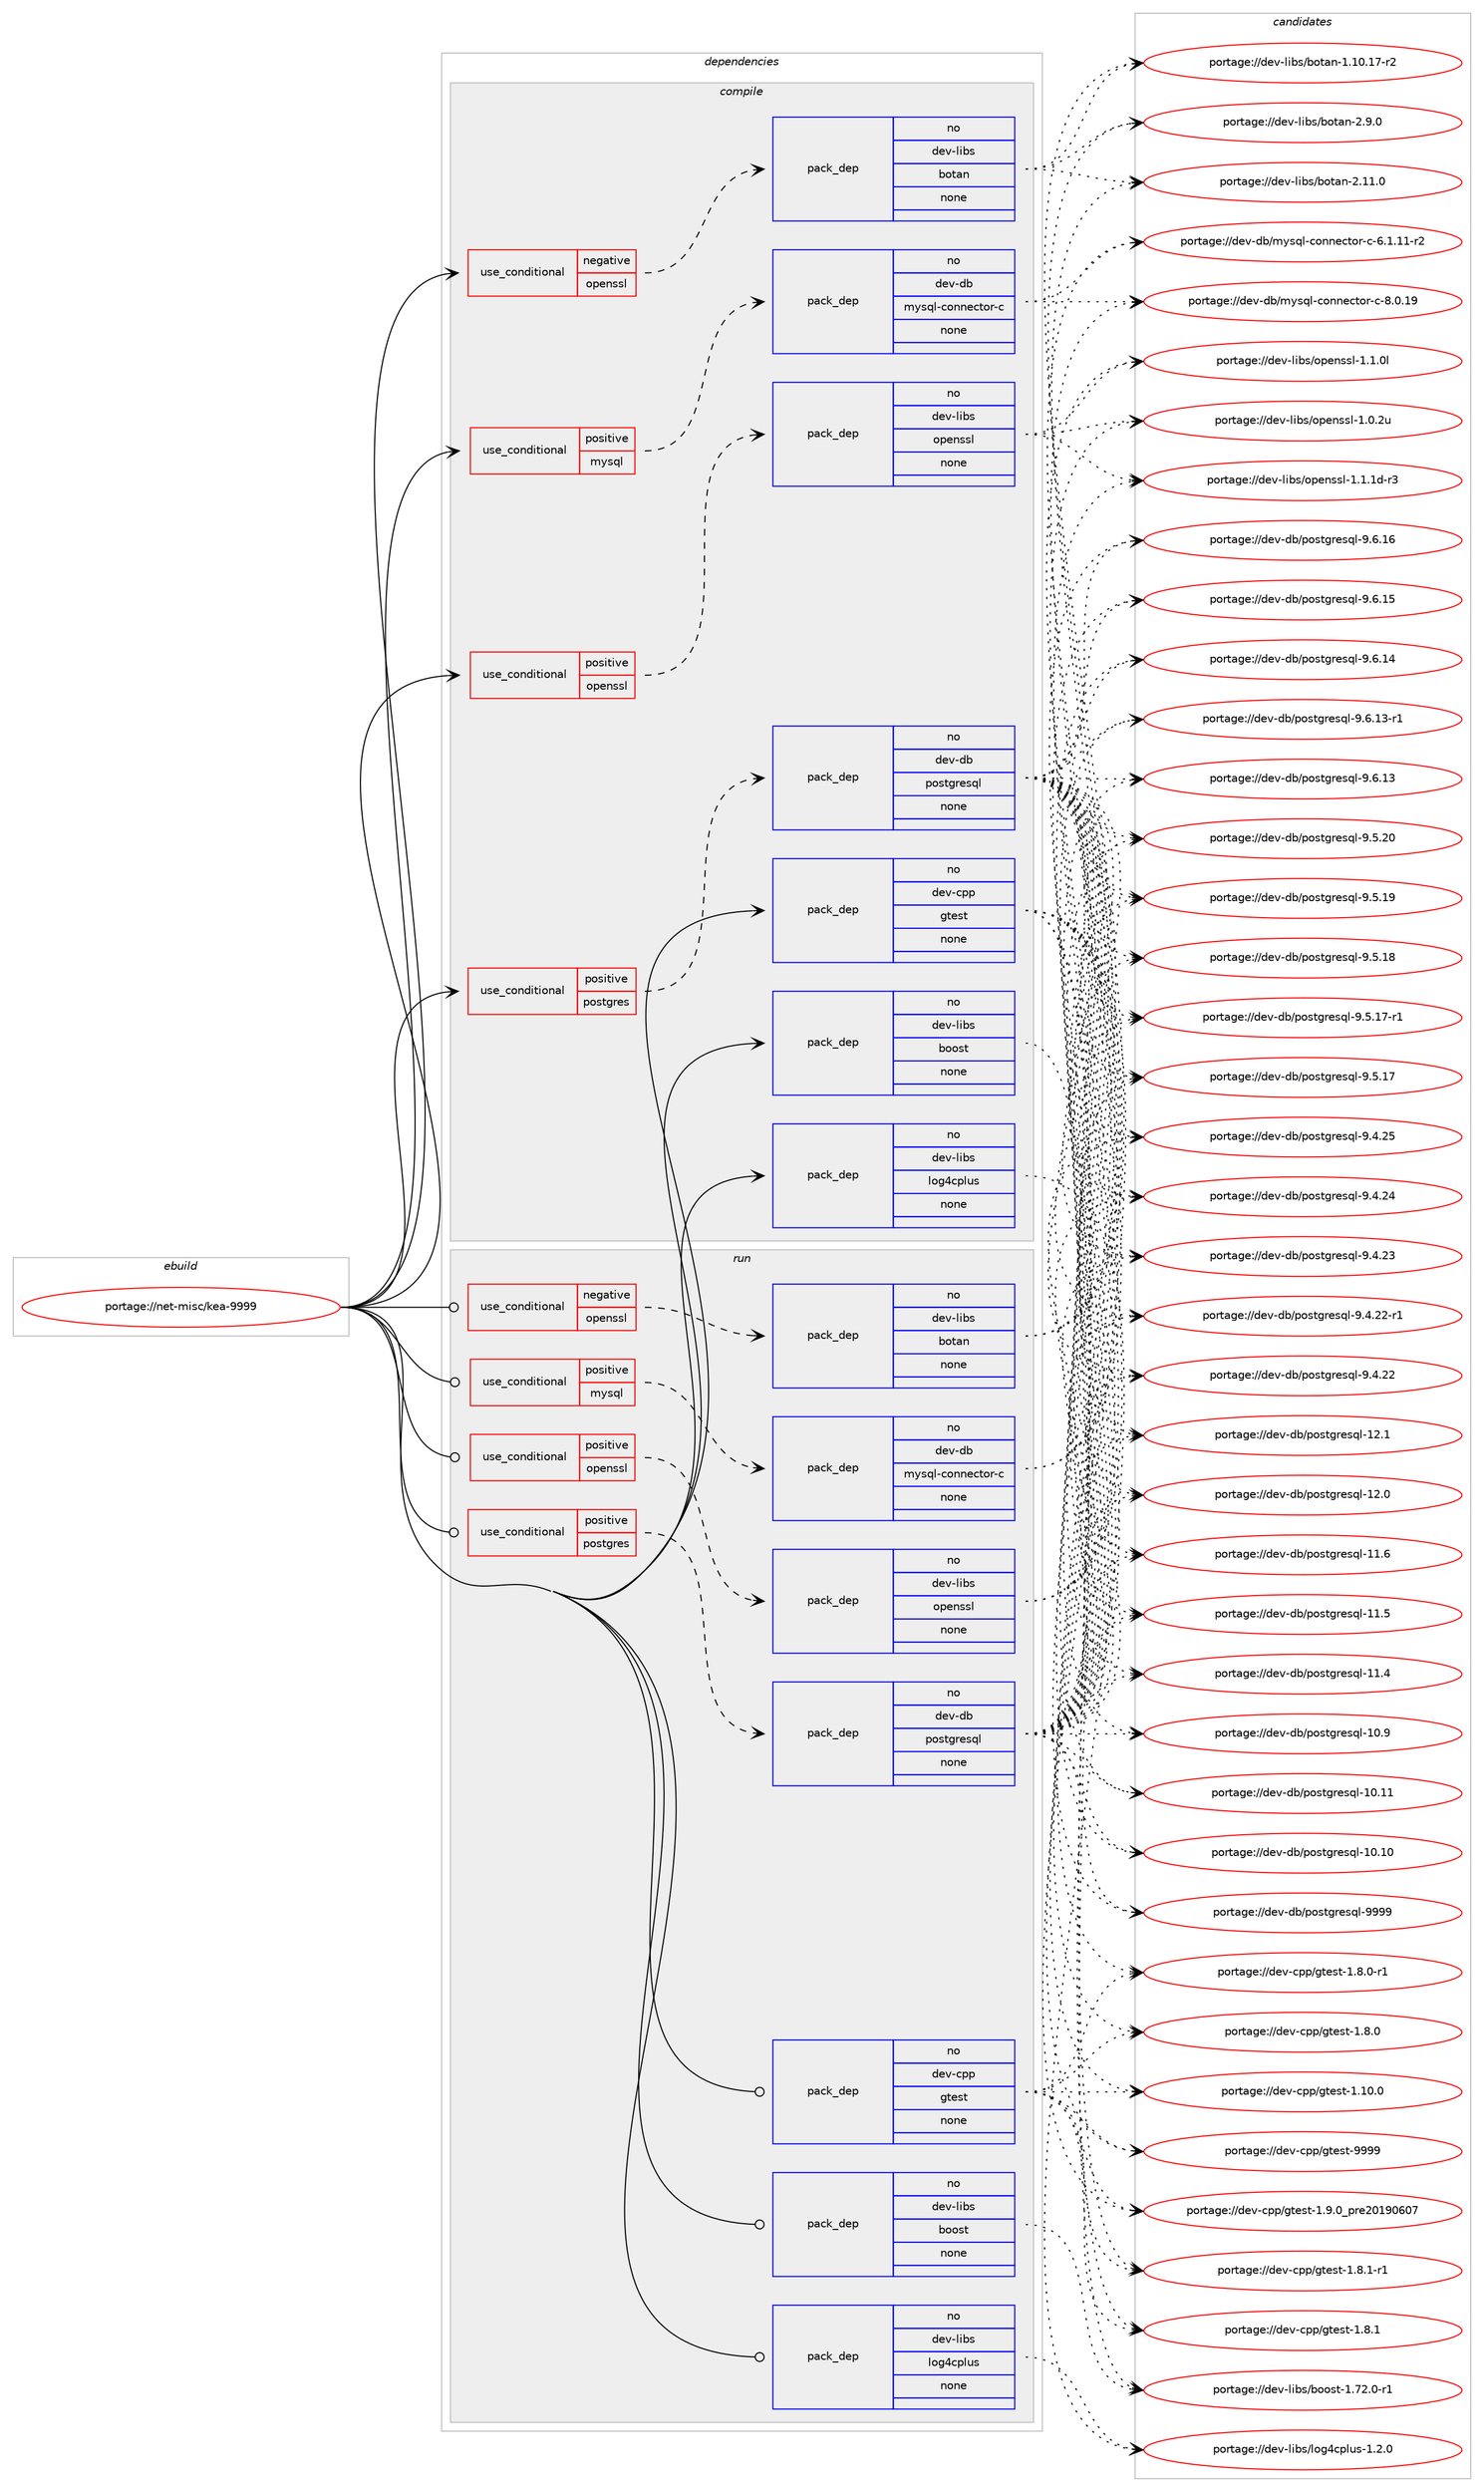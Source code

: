 digraph prolog {

# *************
# Graph options
# *************

newrank=true;
concentrate=true;
compound=true;
graph [rankdir=LR,fontname=Helvetica,fontsize=10,ranksep=1.5];#, ranksep=2.5, nodesep=0.2];
edge  [arrowhead=vee];
node  [fontname=Helvetica,fontsize=10];

# **********
# The ebuild
# **********

subgraph cluster_leftcol {
color=gray;
rank=same;
label=<<i>ebuild</i>>;
id [label="portage://net-misc/kea-9999", color=red, width=4, href="../net-misc/kea-9999.svg"];
}

# ****************
# The dependencies
# ****************

subgraph cluster_midcol {
color=gray;
label=<<i>dependencies</i>>;
subgraph cluster_compile {
fillcolor="#eeeeee";
style=filled;
label=<<i>compile</i>>;
subgraph cond25491 {
dependency123687 [label=<<TABLE BORDER="0" CELLBORDER="1" CELLSPACING="0" CELLPADDING="4"><TR><TD ROWSPAN="3" CELLPADDING="10">use_conditional</TD></TR><TR><TD>negative</TD></TR><TR><TD>openssl</TD></TR></TABLE>>, shape=none, color=red];
subgraph pack96075 {
dependency123688 [label=<<TABLE BORDER="0" CELLBORDER="1" CELLSPACING="0" CELLPADDING="4" WIDTH="220"><TR><TD ROWSPAN="6" CELLPADDING="30">pack_dep</TD></TR><TR><TD WIDTH="110">no</TD></TR><TR><TD>dev-libs</TD></TR><TR><TD>botan</TD></TR><TR><TD>none</TD></TR><TR><TD></TD></TR></TABLE>>, shape=none, color=blue];
}
dependency123687:e -> dependency123688:w [weight=20,style="dashed",arrowhead="vee"];
}
id:e -> dependency123687:w [weight=20,style="solid",arrowhead="vee"];
subgraph cond25492 {
dependency123689 [label=<<TABLE BORDER="0" CELLBORDER="1" CELLSPACING="0" CELLPADDING="4"><TR><TD ROWSPAN="3" CELLPADDING="10">use_conditional</TD></TR><TR><TD>positive</TD></TR><TR><TD>mysql</TD></TR></TABLE>>, shape=none, color=red];
subgraph pack96076 {
dependency123690 [label=<<TABLE BORDER="0" CELLBORDER="1" CELLSPACING="0" CELLPADDING="4" WIDTH="220"><TR><TD ROWSPAN="6" CELLPADDING="30">pack_dep</TD></TR><TR><TD WIDTH="110">no</TD></TR><TR><TD>dev-db</TD></TR><TR><TD>mysql-connector-c</TD></TR><TR><TD>none</TD></TR><TR><TD></TD></TR></TABLE>>, shape=none, color=blue];
}
dependency123689:e -> dependency123690:w [weight=20,style="dashed",arrowhead="vee"];
}
id:e -> dependency123689:w [weight=20,style="solid",arrowhead="vee"];
subgraph cond25493 {
dependency123691 [label=<<TABLE BORDER="0" CELLBORDER="1" CELLSPACING="0" CELLPADDING="4"><TR><TD ROWSPAN="3" CELLPADDING="10">use_conditional</TD></TR><TR><TD>positive</TD></TR><TR><TD>openssl</TD></TR></TABLE>>, shape=none, color=red];
subgraph pack96077 {
dependency123692 [label=<<TABLE BORDER="0" CELLBORDER="1" CELLSPACING="0" CELLPADDING="4" WIDTH="220"><TR><TD ROWSPAN="6" CELLPADDING="30">pack_dep</TD></TR><TR><TD WIDTH="110">no</TD></TR><TR><TD>dev-libs</TD></TR><TR><TD>openssl</TD></TR><TR><TD>none</TD></TR><TR><TD></TD></TR></TABLE>>, shape=none, color=blue];
}
dependency123691:e -> dependency123692:w [weight=20,style="dashed",arrowhead="vee"];
}
id:e -> dependency123691:w [weight=20,style="solid",arrowhead="vee"];
subgraph cond25494 {
dependency123693 [label=<<TABLE BORDER="0" CELLBORDER="1" CELLSPACING="0" CELLPADDING="4"><TR><TD ROWSPAN="3" CELLPADDING="10">use_conditional</TD></TR><TR><TD>positive</TD></TR><TR><TD>postgres</TD></TR></TABLE>>, shape=none, color=red];
subgraph pack96078 {
dependency123694 [label=<<TABLE BORDER="0" CELLBORDER="1" CELLSPACING="0" CELLPADDING="4" WIDTH="220"><TR><TD ROWSPAN="6" CELLPADDING="30">pack_dep</TD></TR><TR><TD WIDTH="110">no</TD></TR><TR><TD>dev-db</TD></TR><TR><TD>postgresql</TD></TR><TR><TD>none</TD></TR><TR><TD></TD></TR></TABLE>>, shape=none, color=blue];
}
dependency123693:e -> dependency123694:w [weight=20,style="dashed",arrowhead="vee"];
}
id:e -> dependency123693:w [weight=20,style="solid",arrowhead="vee"];
subgraph pack96079 {
dependency123695 [label=<<TABLE BORDER="0" CELLBORDER="1" CELLSPACING="0" CELLPADDING="4" WIDTH="220"><TR><TD ROWSPAN="6" CELLPADDING="30">pack_dep</TD></TR><TR><TD WIDTH="110">no</TD></TR><TR><TD>dev-cpp</TD></TR><TR><TD>gtest</TD></TR><TR><TD>none</TD></TR><TR><TD></TD></TR></TABLE>>, shape=none, color=blue];
}
id:e -> dependency123695:w [weight=20,style="solid",arrowhead="vee"];
subgraph pack96080 {
dependency123696 [label=<<TABLE BORDER="0" CELLBORDER="1" CELLSPACING="0" CELLPADDING="4" WIDTH="220"><TR><TD ROWSPAN="6" CELLPADDING="30">pack_dep</TD></TR><TR><TD WIDTH="110">no</TD></TR><TR><TD>dev-libs</TD></TR><TR><TD>boost</TD></TR><TR><TD>none</TD></TR><TR><TD></TD></TR></TABLE>>, shape=none, color=blue];
}
id:e -> dependency123696:w [weight=20,style="solid",arrowhead="vee"];
subgraph pack96081 {
dependency123697 [label=<<TABLE BORDER="0" CELLBORDER="1" CELLSPACING="0" CELLPADDING="4" WIDTH="220"><TR><TD ROWSPAN="6" CELLPADDING="30">pack_dep</TD></TR><TR><TD WIDTH="110">no</TD></TR><TR><TD>dev-libs</TD></TR><TR><TD>log4cplus</TD></TR><TR><TD>none</TD></TR><TR><TD></TD></TR></TABLE>>, shape=none, color=blue];
}
id:e -> dependency123697:w [weight=20,style="solid",arrowhead="vee"];
}
subgraph cluster_compileandrun {
fillcolor="#eeeeee";
style=filled;
label=<<i>compile and run</i>>;
}
subgraph cluster_run {
fillcolor="#eeeeee";
style=filled;
label=<<i>run</i>>;
subgraph cond25495 {
dependency123698 [label=<<TABLE BORDER="0" CELLBORDER="1" CELLSPACING="0" CELLPADDING="4"><TR><TD ROWSPAN="3" CELLPADDING="10">use_conditional</TD></TR><TR><TD>negative</TD></TR><TR><TD>openssl</TD></TR></TABLE>>, shape=none, color=red];
subgraph pack96082 {
dependency123699 [label=<<TABLE BORDER="0" CELLBORDER="1" CELLSPACING="0" CELLPADDING="4" WIDTH="220"><TR><TD ROWSPAN="6" CELLPADDING="30">pack_dep</TD></TR><TR><TD WIDTH="110">no</TD></TR><TR><TD>dev-libs</TD></TR><TR><TD>botan</TD></TR><TR><TD>none</TD></TR><TR><TD></TD></TR></TABLE>>, shape=none, color=blue];
}
dependency123698:e -> dependency123699:w [weight=20,style="dashed",arrowhead="vee"];
}
id:e -> dependency123698:w [weight=20,style="solid",arrowhead="odot"];
subgraph cond25496 {
dependency123700 [label=<<TABLE BORDER="0" CELLBORDER="1" CELLSPACING="0" CELLPADDING="4"><TR><TD ROWSPAN="3" CELLPADDING="10">use_conditional</TD></TR><TR><TD>positive</TD></TR><TR><TD>mysql</TD></TR></TABLE>>, shape=none, color=red];
subgraph pack96083 {
dependency123701 [label=<<TABLE BORDER="0" CELLBORDER="1" CELLSPACING="0" CELLPADDING="4" WIDTH="220"><TR><TD ROWSPAN="6" CELLPADDING="30">pack_dep</TD></TR><TR><TD WIDTH="110">no</TD></TR><TR><TD>dev-db</TD></TR><TR><TD>mysql-connector-c</TD></TR><TR><TD>none</TD></TR><TR><TD></TD></TR></TABLE>>, shape=none, color=blue];
}
dependency123700:e -> dependency123701:w [weight=20,style="dashed",arrowhead="vee"];
}
id:e -> dependency123700:w [weight=20,style="solid",arrowhead="odot"];
subgraph cond25497 {
dependency123702 [label=<<TABLE BORDER="0" CELLBORDER="1" CELLSPACING="0" CELLPADDING="4"><TR><TD ROWSPAN="3" CELLPADDING="10">use_conditional</TD></TR><TR><TD>positive</TD></TR><TR><TD>openssl</TD></TR></TABLE>>, shape=none, color=red];
subgraph pack96084 {
dependency123703 [label=<<TABLE BORDER="0" CELLBORDER="1" CELLSPACING="0" CELLPADDING="4" WIDTH="220"><TR><TD ROWSPAN="6" CELLPADDING="30">pack_dep</TD></TR><TR><TD WIDTH="110">no</TD></TR><TR><TD>dev-libs</TD></TR><TR><TD>openssl</TD></TR><TR><TD>none</TD></TR><TR><TD></TD></TR></TABLE>>, shape=none, color=blue];
}
dependency123702:e -> dependency123703:w [weight=20,style="dashed",arrowhead="vee"];
}
id:e -> dependency123702:w [weight=20,style="solid",arrowhead="odot"];
subgraph cond25498 {
dependency123704 [label=<<TABLE BORDER="0" CELLBORDER="1" CELLSPACING="0" CELLPADDING="4"><TR><TD ROWSPAN="3" CELLPADDING="10">use_conditional</TD></TR><TR><TD>positive</TD></TR><TR><TD>postgres</TD></TR></TABLE>>, shape=none, color=red];
subgraph pack96085 {
dependency123705 [label=<<TABLE BORDER="0" CELLBORDER="1" CELLSPACING="0" CELLPADDING="4" WIDTH="220"><TR><TD ROWSPAN="6" CELLPADDING="30">pack_dep</TD></TR><TR><TD WIDTH="110">no</TD></TR><TR><TD>dev-db</TD></TR><TR><TD>postgresql</TD></TR><TR><TD>none</TD></TR><TR><TD></TD></TR></TABLE>>, shape=none, color=blue];
}
dependency123704:e -> dependency123705:w [weight=20,style="dashed",arrowhead="vee"];
}
id:e -> dependency123704:w [weight=20,style="solid",arrowhead="odot"];
subgraph pack96086 {
dependency123706 [label=<<TABLE BORDER="0" CELLBORDER="1" CELLSPACING="0" CELLPADDING="4" WIDTH="220"><TR><TD ROWSPAN="6" CELLPADDING="30">pack_dep</TD></TR><TR><TD WIDTH="110">no</TD></TR><TR><TD>dev-cpp</TD></TR><TR><TD>gtest</TD></TR><TR><TD>none</TD></TR><TR><TD></TD></TR></TABLE>>, shape=none, color=blue];
}
id:e -> dependency123706:w [weight=20,style="solid",arrowhead="odot"];
subgraph pack96087 {
dependency123707 [label=<<TABLE BORDER="0" CELLBORDER="1" CELLSPACING="0" CELLPADDING="4" WIDTH="220"><TR><TD ROWSPAN="6" CELLPADDING="30">pack_dep</TD></TR><TR><TD WIDTH="110">no</TD></TR><TR><TD>dev-libs</TD></TR><TR><TD>boost</TD></TR><TR><TD>none</TD></TR><TR><TD></TD></TR></TABLE>>, shape=none, color=blue];
}
id:e -> dependency123707:w [weight=20,style="solid",arrowhead="odot"];
subgraph pack96088 {
dependency123708 [label=<<TABLE BORDER="0" CELLBORDER="1" CELLSPACING="0" CELLPADDING="4" WIDTH="220"><TR><TD ROWSPAN="6" CELLPADDING="30">pack_dep</TD></TR><TR><TD WIDTH="110">no</TD></TR><TR><TD>dev-libs</TD></TR><TR><TD>log4cplus</TD></TR><TR><TD>none</TD></TR><TR><TD></TD></TR></TABLE>>, shape=none, color=blue];
}
id:e -> dependency123708:w [weight=20,style="solid",arrowhead="odot"];
}
}

# **************
# The candidates
# **************

subgraph cluster_choices {
rank=same;
color=gray;
label=<<i>candidates</i>>;

subgraph choice96075 {
color=black;
nodesep=1;
choice1001011184510810598115479811111697110455046574648 [label="portage://dev-libs/botan-2.9.0", color=red, width=4,href="../dev-libs/botan-2.9.0.svg"];
choice100101118451081059811547981111169711045504649494648 [label="portage://dev-libs/botan-2.11.0", color=red, width=4,href="../dev-libs/botan-2.11.0.svg"];
choice100101118451081059811547981111169711045494649484649554511450 [label="portage://dev-libs/botan-1.10.17-r2", color=red, width=4,href="../dev-libs/botan-1.10.17-r2.svg"];
dependency123688:e -> choice1001011184510810598115479811111697110455046574648:w [style=dotted,weight="100"];
dependency123688:e -> choice100101118451081059811547981111169711045504649494648:w [style=dotted,weight="100"];
dependency123688:e -> choice100101118451081059811547981111169711045494649484649554511450:w [style=dotted,weight="100"];
}
subgraph choice96076 {
color=black;
nodesep=1;
choice100101118451009847109121115113108459911111011010199116111114459945564648464957 [label="portage://dev-db/mysql-connector-c-8.0.19", color=red, width=4,href="../dev-db/mysql-connector-c-8.0.19.svg"];
choice1001011184510098471091211151131084599111110110101991161111144599455446494649494511450 [label="portage://dev-db/mysql-connector-c-6.1.11-r2", color=red, width=4,href="../dev-db/mysql-connector-c-6.1.11-r2.svg"];
dependency123690:e -> choice100101118451009847109121115113108459911111011010199116111114459945564648464957:w [style=dotted,weight="100"];
dependency123690:e -> choice1001011184510098471091211151131084599111110110101991161111144599455446494649494511450:w [style=dotted,weight="100"];
}
subgraph choice96077 {
color=black;
nodesep=1;
choice1001011184510810598115471111121011101151151084549464946491004511451 [label="portage://dev-libs/openssl-1.1.1d-r3", color=red, width=4,href="../dev-libs/openssl-1.1.1d-r3.svg"];
choice100101118451081059811547111112101110115115108454946494648108 [label="portage://dev-libs/openssl-1.1.0l", color=red, width=4,href="../dev-libs/openssl-1.1.0l.svg"];
choice100101118451081059811547111112101110115115108454946484650117 [label="portage://dev-libs/openssl-1.0.2u", color=red, width=4,href="../dev-libs/openssl-1.0.2u.svg"];
dependency123692:e -> choice1001011184510810598115471111121011101151151084549464946491004511451:w [style=dotted,weight="100"];
dependency123692:e -> choice100101118451081059811547111112101110115115108454946494648108:w [style=dotted,weight="100"];
dependency123692:e -> choice100101118451081059811547111112101110115115108454946484650117:w [style=dotted,weight="100"];
}
subgraph choice96078 {
color=black;
nodesep=1;
choice1001011184510098471121111151161031141011151131084557575757 [label="portage://dev-db/postgresql-9999", color=red, width=4,href="../dev-db/postgresql-9999.svg"];
choice10010111845100984711211111511610311410111511310845574654464954 [label="portage://dev-db/postgresql-9.6.16", color=red, width=4,href="../dev-db/postgresql-9.6.16.svg"];
choice10010111845100984711211111511610311410111511310845574654464953 [label="portage://dev-db/postgresql-9.6.15", color=red, width=4,href="../dev-db/postgresql-9.6.15.svg"];
choice10010111845100984711211111511610311410111511310845574654464952 [label="portage://dev-db/postgresql-9.6.14", color=red, width=4,href="../dev-db/postgresql-9.6.14.svg"];
choice100101118451009847112111115116103114101115113108455746544649514511449 [label="portage://dev-db/postgresql-9.6.13-r1", color=red, width=4,href="../dev-db/postgresql-9.6.13-r1.svg"];
choice10010111845100984711211111511610311410111511310845574654464951 [label="portage://dev-db/postgresql-9.6.13", color=red, width=4,href="../dev-db/postgresql-9.6.13.svg"];
choice10010111845100984711211111511610311410111511310845574653465048 [label="portage://dev-db/postgresql-9.5.20", color=red, width=4,href="../dev-db/postgresql-9.5.20.svg"];
choice10010111845100984711211111511610311410111511310845574653464957 [label="portage://dev-db/postgresql-9.5.19", color=red, width=4,href="../dev-db/postgresql-9.5.19.svg"];
choice10010111845100984711211111511610311410111511310845574653464956 [label="portage://dev-db/postgresql-9.5.18", color=red, width=4,href="../dev-db/postgresql-9.5.18.svg"];
choice100101118451009847112111115116103114101115113108455746534649554511449 [label="portage://dev-db/postgresql-9.5.17-r1", color=red, width=4,href="../dev-db/postgresql-9.5.17-r1.svg"];
choice10010111845100984711211111511610311410111511310845574653464955 [label="portage://dev-db/postgresql-9.5.17", color=red, width=4,href="../dev-db/postgresql-9.5.17.svg"];
choice10010111845100984711211111511610311410111511310845574652465053 [label="portage://dev-db/postgresql-9.4.25", color=red, width=4,href="../dev-db/postgresql-9.4.25.svg"];
choice10010111845100984711211111511610311410111511310845574652465052 [label="portage://dev-db/postgresql-9.4.24", color=red, width=4,href="../dev-db/postgresql-9.4.24.svg"];
choice10010111845100984711211111511610311410111511310845574652465051 [label="portage://dev-db/postgresql-9.4.23", color=red, width=4,href="../dev-db/postgresql-9.4.23.svg"];
choice100101118451009847112111115116103114101115113108455746524650504511449 [label="portage://dev-db/postgresql-9.4.22-r1", color=red, width=4,href="../dev-db/postgresql-9.4.22-r1.svg"];
choice10010111845100984711211111511610311410111511310845574652465050 [label="portage://dev-db/postgresql-9.4.22", color=red, width=4,href="../dev-db/postgresql-9.4.22.svg"];
choice1001011184510098471121111151161031141011151131084549504649 [label="portage://dev-db/postgresql-12.1", color=red, width=4,href="../dev-db/postgresql-12.1.svg"];
choice1001011184510098471121111151161031141011151131084549504648 [label="portage://dev-db/postgresql-12.0", color=red, width=4,href="../dev-db/postgresql-12.0.svg"];
choice1001011184510098471121111151161031141011151131084549494654 [label="portage://dev-db/postgresql-11.6", color=red, width=4,href="../dev-db/postgresql-11.6.svg"];
choice1001011184510098471121111151161031141011151131084549494653 [label="portage://dev-db/postgresql-11.5", color=red, width=4,href="../dev-db/postgresql-11.5.svg"];
choice1001011184510098471121111151161031141011151131084549494652 [label="portage://dev-db/postgresql-11.4", color=red, width=4,href="../dev-db/postgresql-11.4.svg"];
choice1001011184510098471121111151161031141011151131084549484657 [label="portage://dev-db/postgresql-10.9", color=red, width=4,href="../dev-db/postgresql-10.9.svg"];
choice100101118451009847112111115116103114101115113108454948464949 [label="portage://dev-db/postgresql-10.11", color=red, width=4,href="../dev-db/postgresql-10.11.svg"];
choice100101118451009847112111115116103114101115113108454948464948 [label="portage://dev-db/postgresql-10.10", color=red, width=4,href="../dev-db/postgresql-10.10.svg"];
dependency123694:e -> choice1001011184510098471121111151161031141011151131084557575757:w [style=dotted,weight="100"];
dependency123694:e -> choice10010111845100984711211111511610311410111511310845574654464954:w [style=dotted,weight="100"];
dependency123694:e -> choice10010111845100984711211111511610311410111511310845574654464953:w [style=dotted,weight="100"];
dependency123694:e -> choice10010111845100984711211111511610311410111511310845574654464952:w [style=dotted,weight="100"];
dependency123694:e -> choice100101118451009847112111115116103114101115113108455746544649514511449:w [style=dotted,weight="100"];
dependency123694:e -> choice10010111845100984711211111511610311410111511310845574654464951:w [style=dotted,weight="100"];
dependency123694:e -> choice10010111845100984711211111511610311410111511310845574653465048:w [style=dotted,weight="100"];
dependency123694:e -> choice10010111845100984711211111511610311410111511310845574653464957:w [style=dotted,weight="100"];
dependency123694:e -> choice10010111845100984711211111511610311410111511310845574653464956:w [style=dotted,weight="100"];
dependency123694:e -> choice100101118451009847112111115116103114101115113108455746534649554511449:w [style=dotted,weight="100"];
dependency123694:e -> choice10010111845100984711211111511610311410111511310845574653464955:w [style=dotted,weight="100"];
dependency123694:e -> choice10010111845100984711211111511610311410111511310845574652465053:w [style=dotted,weight="100"];
dependency123694:e -> choice10010111845100984711211111511610311410111511310845574652465052:w [style=dotted,weight="100"];
dependency123694:e -> choice10010111845100984711211111511610311410111511310845574652465051:w [style=dotted,weight="100"];
dependency123694:e -> choice100101118451009847112111115116103114101115113108455746524650504511449:w [style=dotted,weight="100"];
dependency123694:e -> choice10010111845100984711211111511610311410111511310845574652465050:w [style=dotted,weight="100"];
dependency123694:e -> choice1001011184510098471121111151161031141011151131084549504649:w [style=dotted,weight="100"];
dependency123694:e -> choice1001011184510098471121111151161031141011151131084549504648:w [style=dotted,weight="100"];
dependency123694:e -> choice1001011184510098471121111151161031141011151131084549494654:w [style=dotted,weight="100"];
dependency123694:e -> choice1001011184510098471121111151161031141011151131084549494653:w [style=dotted,weight="100"];
dependency123694:e -> choice1001011184510098471121111151161031141011151131084549494652:w [style=dotted,weight="100"];
dependency123694:e -> choice1001011184510098471121111151161031141011151131084549484657:w [style=dotted,weight="100"];
dependency123694:e -> choice100101118451009847112111115116103114101115113108454948464949:w [style=dotted,weight="100"];
dependency123694:e -> choice100101118451009847112111115116103114101115113108454948464948:w [style=dotted,weight="100"];
}
subgraph choice96079 {
color=black;
nodesep=1;
choice1001011184599112112471031161011151164557575757 [label="portage://dev-cpp/gtest-9999", color=red, width=4,href="../dev-cpp/gtest-9999.svg"];
choice100101118459911211247103116101115116454946574648951121141015048495748544855 [label="portage://dev-cpp/gtest-1.9.0_pre20190607", color=red, width=4,href="../dev-cpp/gtest-1.9.0_pre20190607.svg"];
choice1001011184599112112471031161011151164549465646494511449 [label="portage://dev-cpp/gtest-1.8.1-r1", color=red, width=4,href="../dev-cpp/gtest-1.8.1-r1.svg"];
choice100101118459911211247103116101115116454946564649 [label="portage://dev-cpp/gtest-1.8.1", color=red, width=4,href="../dev-cpp/gtest-1.8.1.svg"];
choice1001011184599112112471031161011151164549465646484511449 [label="portage://dev-cpp/gtest-1.8.0-r1", color=red, width=4,href="../dev-cpp/gtest-1.8.0-r1.svg"];
choice100101118459911211247103116101115116454946564648 [label="portage://dev-cpp/gtest-1.8.0", color=red, width=4,href="../dev-cpp/gtest-1.8.0.svg"];
choice10010111845991121124710311610111511645494649484648 [label="portage://dev-cpp/gtest-1.10.0", color=red, width=4,href="../dev-cpp/gtest-1.10.0.svg"];
dependency123695:e -> choice1001011184599112112471031161011151164557575757:w [style=dotted,weight="100"];
dependency123695:e -> choice100101118459911211247103116101115116454946574648951121141015048495748544855:w [style=dotted,weight="100"];
dependency123695:e -> choice1001011184599112112471031161011151164549465646494511449:w [style=dotted,weight="100"];
dependency123695:e -> choice100101118459911211247103116101115116454946564649:w [style=dotted,weight="100"];
dependency123695:e -> choice1001011184599112112471031161011151164549465646484511449:w [style=dotted,weight="100"];
dependency123695:e -> choice100101118459911211247103116101115116454946564648:w [style=dotted,weight="100"];
dependency123695:e -> choice10010111845991121124710311610111511645494649484648:w [style=dotted,weight="100"];
}
subgraph choice96080 {
color=black;
nodesep=1;
choice10010111845108105981154798111111115116454946555046484511449 [label="portage://dev-libs/boost-1.72.0-r1", color=red, width=4,href="../dev-libs/boost-1.72.0-r1.svg"];
dependency123696:e -> choice10010111845108105981154798111111115116454946555046484511449:w [style=dotted,weight="100"];
}
subgraph choice96081 {
color=black;
nodesep=1;
choice1001011184510810598115471081111035299112108117115454946504648 [label="portage://dev-libs/log4cplus-1.2.0", color=red, width=4,href="../dev-libs/log4cplus-1.2.0.svg"];
dependency123697:e -> choice1001011184510810598115471081111035299112108117115454946504648:w [style=dotted,weight="100"];
}
subgraph choice96082 {
color=black;
nodesep=1;
choice1001011184510810598115479811111697110455046574648 [label="portage://dev-libs/botan-2.9.0", color=red, width=4,href="../dev-libs/botan-2.9.0.svg"];
choice100101118451081059811547981111169711045504649494648 [label="portage://dev-libs/botan-2.11.0", color=red, width=4,href="../dev-libs/botan-2.11.0.svg"];
choice100101118451081059811547981111169711045494649484649554511450 [label="portage://dev-libs/botan-1.10.17-r2", color=red, width=4,href="../dev-libs/botan-1.10.17-r2.svg"];
dependency123699:e -> choice1001011184510810598115479811111697110455046574648:w [style=dotted,weight="100"];
dependency123699:e -> choice100101118451081059811547981111169711045504649494648:w [style=dotted,weight="100"];
dependency123699:e -> choice100101118451081059811547981111169711045494649484649554511450:w [style=dotted,weight="100"];
}
subgraph choice96083 {
color=black;
nodesep=1;
choice100101118451009847109121115113108459911111011010199116111114459945564648464957 [label="portage://dev-db/mysql-connector-c-8.0.19", color=red, width=4,href="../dev-db/mysql-connector-c-8.0.19.svg"];
choice1001011184510098471091211151131084599111110110101991161111144599455446494649494511450 [label="portage://dev-db/mysql-connector-c-6.1.11-r2", color=red, width=4,href="../dev-db/mysql-connector-c-6.1.11-r2.svg"];
dependency123701:e -> choice100101118451009847109121115113108459911111011010199116111114459945564648464957:w [style=dotted,weight="100"];
dependency123701:e -> choice1001011184510098471091211151131084599111110110101991161111144599455446494649494511450:w [style=dotted,weight="100"];
}
subgraph choice96084 {
color=black;
nodesep=1;
choice1001011184510810598115471111121011101151151084549464946491004511451 [label="portage://dev-libs/openssl-1.1.1d-r3", color=red, width=4,href="../dev-libs/openssl-1.1.1d-r3.svg"];
choice100101118451081059811547111112101110115115108454946494648108 [label="portage://dev-libs/openssl-1.1.0l", color=red, width=4,href="../dev-libs/openssl-1.1.0l.svg"];
choice100101118451081059811547111112101110115115108454946484650117 [label="portage://dev-libs/openssl-1.0.2u", color=red, width=4,href="../dev-libs/openssl-1.0.2u.svg"];
dependency123703:e -> choice1001011184510810598115471111121011101151151084549464946491004511451:w [style=dotted,weight="100"];
dependency123703:e -> choice100101118451081059811547111112101110115115108454946494648108:w [style=dotted,weight="100"];
dependency123703:e -> choice100101118451081059811547111112101110115115108454946484650117:w [style=dotted,weight="100"];
}
subgraph choice96085 {
color=black;
nodesep=1;
choice1001011184510098471121111151161031141011151131084557575757 [label="portage://dev-db/postgresql-9999", color=red, width=4,href="../dev-db/postgresql-9999.svg"];
choice10010111845100984711211111511610311410111511310845574654464954 [label="portage://dev-db/postgresql-9.6.16", color=red, width=4,href="../dev-db/postgresql-9.6.16.svg"];
choice10010111845100984711211111511610311410111511310845574654464953 [label="portage://dev-db/postgresql-9.6.15", color=red, width=4,href="../dev-db/postgresql-9.6.15.svg"];
choice10010111845100984711211111511610311410111511310845574654464952 [label="portage://dev-db/postgresql-9.6.14", color=red, width=4,href="../dev-db/postgresql-9.6.14.svg"];
choice100101118451009847112111115116103114101115113108455746544649514511449 [label="portage://dev-db/postgresql-9.6.13-r1", color=red, width=4,href="../dev-db/postgresql-9.6.13-r1.svg"];
choice10010111845100984711211111511610311410111511310845574654464951 [label="portage://dev-db/postgresql-9.6.13", color=red, width=4,href="../dev-db/postgresql-9.6.13.svg"];
choice10010111845100984711211111511610311410111511310845574653465048 [label="portage://dev-db/postgresql-9.5.20", color=red, width=4,href="../dev-db/postgresql-9.5.20.svg"];
choice10010111845100984711211111511610311410111511310845574653464957 [label="portage://dev-db/postgresql-9.5.19", color=red, width=4,href="../dev-db/postgresql-9.5.19.svg"];
choice10010111845100984711211111511610311410111511310845574653464956 [label="portage://dev-db/postgresql-9.5.18", color=red, width=4,href="../dev-db/postgresql-9.5.18.svg"];
choice100101118451009847112111115116103114101115113108455746534649554511449 [label="portage://dev-db/postgresql-9.5.17-r1", color=red, width=4,href="../dev-db/postgresql-9.5.17-r1.svg"];
choice10010111845100984711211111511610311410111511310845574653464955 [label="portage://dev-db/postgresql-9.5.17", color=red, width=4,href="../dev-db/postgresql-9.5.17.svg"];
choice10010111845100984711211111511610311410111511310845574652465053 [label="portage://dev-db/postgresql-9.4.25", color=red, width=4,href="../dev-db/postgresql-9.4.25.svg"];
choice10010111845100984711211111511610311410111511310845574652465052 [label="portage://dev-db/postgresql-9.4.24", color=red, width=4,href="../dev-db/postgresql-9.4.24.svg"];
choice10010111845100984711211111511610311410111511310845574652465051 [label="portage://dev-db/postgresql-9.4.23", color=red, width=4,href="../dev-db/postgresql-9.4.23.svg"];
choice100101118451009847112111115116103114101115113108455746524650504511449 [label="portage://dev-db/postgresql-9.4.22-r1", color=red, width=4,href="../dev-db/postgresql-9.4.22-r1.svg"];
choice10010111845100984711211111511610311410111511310845574652465050 [label="portage://dev-db/postgresql-9.4.22", color=red, width=4,href="../dev-db/postgresql-9.4.22.svg"];
choice1001011184510098471121111151161031141011151131084549504649 [label="portage://dev-db/postgresql-12.1", color=red, width=4,href="../dev-db/postgresql-12.1.svg"];
choice1001011184510098471121111151161031141011151131084549504648 [label="portage://dev-db/postgresql-12.0", color=red, width=4,href="../dev-db/postgresql-12.0.svg"];
choice1001011184510098471121111151161031141011151131084549494654 [label="portage://dev-db/postgresql-11.6", color=red, width=4,href="../dev-db/postgresql-11.6.svg"];
choice1001011184510098471121111151161031141011151131084549494653 [label="portage://dev-db/postgresql-11.5", color=red, width=4,href="../dev-db/postgresql-11.5.svg"];
choice1001011184510098471121111151161031141011151131084549494652 [label="portage://dev-db/postgresql-11.4", color=red, width=4,href="../dev-db/postgresql-11.4.svg"];
choice1001011184510098471121111151161031141011151131084549484657 [label="portage://dev-db/postgresql-10.9", color=red, width=4,href="../dev-db/postgresql-10.9.svg"];
choice100101118451009847112111115116103114101115113108454948464949 [label="portage://dev-db/postgresql-10.11", color=red, width=4,href="../dev-db/postgresql-10.11.svg"];
choice100101118451009847112111115116103114101115113108454948464948 [label="portage://dev-db/postgresql-10.10", color=red, width=4,href="../dev-db/postgresql-10.10.svg"];
dependency123705:e -> choice1001011184510098471121111151161031141011151131084557575757:w [style=dotted,weight="100"];
dependency123705:e -> choice10010111845100984711211111511610311410111511310845574654464954:w [style=dotted,weight="100"];
dependency123705:e -> choice10010111845100984711211111511610311410111511310845574654464953:w [style=dotted,weight="100"];
dependency123705:e -> choice10010111845100984711211111511610311410111511310845574654464952:w [style=dotted,weight="100"];
dependency123705:e -> choice100101118451009847112111115116103114101115113108455746544649514511449:w [style=dotted,weight="100"];
dependency123705:e -> choice10010111845100984711211111511610311410111511310845574654464951:w [style=dotted,weight="100"];
dependency123705:e -> choice10010111845100984711211111511610311410111511310845574653465048:w [style=dotted,weight="100"];
dependency123705:e -> choice10010111845100984711211111511610311410111511310845574653464957:w [style=dotted,weight="100"];
dependency123705:e -> choice10010111845100984711211111511610311410111511310845574653464956:w [style=dotted,weight="100"];
dependency123705:e -> choice100101118451009847112111115116103114101115113108455746534649554511449:w [style=dotted,weight="100"];
dependency123705:e -> choice10010111845100984711211111511610311410111511310845574653464955:w [style=dotted,weight="100"];
dependency123705:e -> choice10010111845100984711211111511610311410111511310845574652465053:w [style=dotted,weight="100"];
dependency123705:e -> choice10010111845100984711211111511610311410111511310845574652465052:w [style=dotted,weight="100"];
dependency123705:e -> choice10010111845100984711211111511610311410111511310845574652465051:w [style=dotted,weight="100"];
dependency123705:e -> choice100101118451009847112111115116103114101115113108455746524650504511449:w [style=dotted,weight="100"];
dependency123705:e -> choice10010111845100984711211111511610311410111511310845574652465050:w [style=dotted,weight="100"];
dependency123705:e -> choice1001011184510098471121111151161031141011151131084549504649:w [style=dotted,weight="100"];
dependency123705:e -> choice1001011184510098471121111151161031141011151131084549504648:w [style=dotted,weight="100"];
dependency123705:e -> choice1001011184510098471121111151161031141011151131084549494654:w [style=dotted,weight="100"];
dependency123705:e -> choice1001011184510098471121111151161031141011151131084549494653:w [style=dotted,weight="100"];
dependency123705:e -> choice1001011184510098471121111151161031141011151131084549494652:w [style=dotted,weight="100"];
dependency123705:e -> choice1001011184510098471121111151161031141011151131084549484657:w [style=dotted,weight="100"];
dependency123705:e -> choice100101118451009847112111115116103114101115113108454948464949:w [style=dotted,weight="100"];
dependency123705:e -> choice100101118451009847112111115116103114101115113108454948464948:w [style=dotted,weight="100"];
}
subgraph choice96086 {
color=black;
nodesep=1;
choice1001011184599112112471031161011151164557575757 [label="portage://dev-cpp/gtest-9999", color=red, width=4,href="../dev-cpp/gtest-9999.svg"];
choice100101118459911211247103116101115116454946574648951121141015048495748544855 [label="portage://dev-cpp/gtest-1.9.0_pre20190607", color=red, width=4,href="../dev-cpp/gtest-1.9.0_pre20190607.svg"];
choice1001011184599112112471031161011151164549465646494511449 [label="portage://dev-cpp/gtest-1.8.1-r1", color=red, width=4,href="../dev-cpp/gtest-1.8.1-r1.svg"];
choice100101118459911211247103116101115116454946564649 [label="portage://dev-cpp/gtest-1.8.1", color=red, width=4,href="../dev-cpp/gtest-1.8.1.svg"];
choice1001011184599112112471031161011151164549465646484511449 [label="portage://dev-cpp/gtest-1.8.0-r1", color=red, width=4,href="../dev-cpp/gtest-1.8.0-r1.svg"];
choice100101118459911211247103116101115116454946564648 [label="portage://dev-cpp/gtest-1.8.0", color=red, width=4,href="../dev-cpp/gtest-1.8.0.svg"];
choice10010111845991121124710311610111511645494649484648 [label="portage://dev-cpp/gtest-1.10.0", color=red, width=4,href="../dev-cpp/gtest-1.10.0.svg"];
dependency123706:e -> choice1001011184599112112471031161011151164557575757:w [style=dotted,weight="100"];
dependency123706:e -> choice100101118459911211247103116101115116454946574648951121141015048495748544855:w [style=dotted,weight="100"];
dependency123706:e -> choice1001011184599112112471031161011151164549465646494511449:w [style=dotted,weight="100"];
dependency123706:e -> choice100101118459911211247103116101115116454946564649:w [style=dotted,weight="100"];
dependency123706:e -> choice1001011184599112112471031161011151164549465646484511449:w [style=dotted,weight="100"];
dependency123706:e -> choice100101118459911211247103116101115116454946564648:w [style=dotted,weight="100"];
dependency123706:e -> choice10010111845991121124710311610111511645494649484648:w [style=dotted,weight="100"];
}
subgraph choice96087 {
color=black;
nodesep=1;
choice10010111845108105981154798111111115116454946555046484511449 [label="portage://dev-libs/boost-1.72.0-r1", color=red, width=4,href="../dev-libs/boost-1.72.0-r1.svg"];
dependency123707:e -> choice10010111845108105981154798111111115116454946555046484511449:w [style=dotted,weight="100"];
}
subgraph choice96088 {
color=black;
nodesep=1;
choice1001011184510810598115471081111035299112108117115454946504648 [label="portage://dev-libs/log4cplus-1.2.0", color=red, width=4,href="../dev-libs/log4cplus-1.2.0.svg"];
dependency123708:e -> choice1001011184510810598115471081111035299112108117115454946504648:w [style=dotted,weight="100"];
}
}

}
